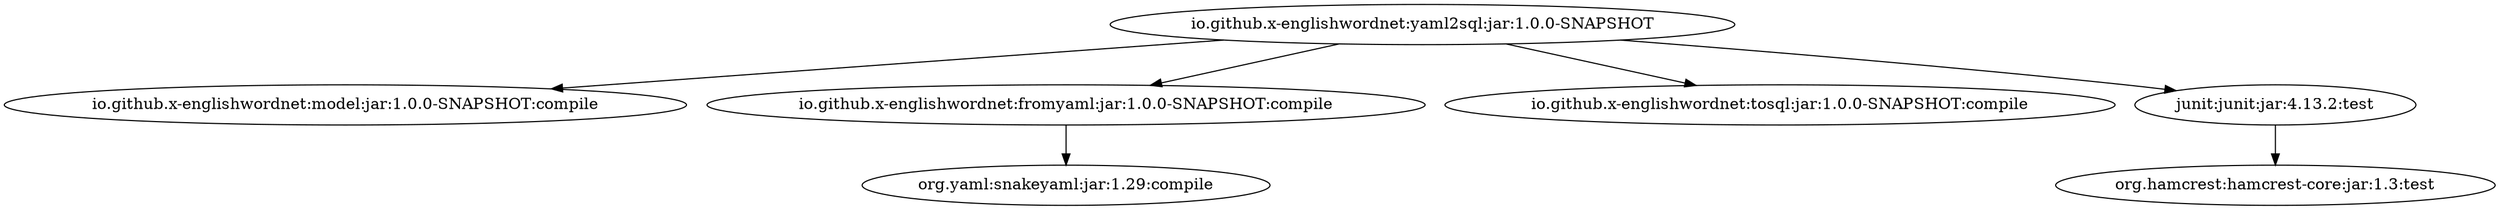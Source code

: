 digraph "io.github.x-englishwordnet:yaml2sql:jar:1.0.0-SNAPSHOT" { 
	"io.github.x-englishwordnet:yaml2sql:jar:1.0.0-SNAPSHOT" -> "io.github.x-englishwordnet:model:jar:1.0.0-SNAPSHOT:compile" ; 
	"io.github.x-englishwordnet:yaml2sql:jar:1.0.0-SNAPSHOT" -> "io.github.x-englishwordnet:fromyaml:jar:1.0.0-SNAPSHOT:compile" ; 
	"io.github.x-englishwordnet:yaml2sql:jar:1.0.0-SNAPSHOT" -> "io.github.x-englishwordnet:tosql:jar:1.0.0-SNAPSHOT:compile" ; 
	"io.github.x-englishwordnet:yaml2sql:jar:1.0.0-SNAPSHOT" -> "junit:junit:jar:4.13.2:test" ; 
	"io.github.x-englishwordnet:fromyaml:jar:1.0.0-SNAPSHOT:compile" -> "org.yaml:snakeyaml:jar:1.29:compile" ; 
	"junit:junit:jar:4.13.2:test" -> "org.hamcrest:hamcrest-core:jar:1.3:test" ; 
 } 